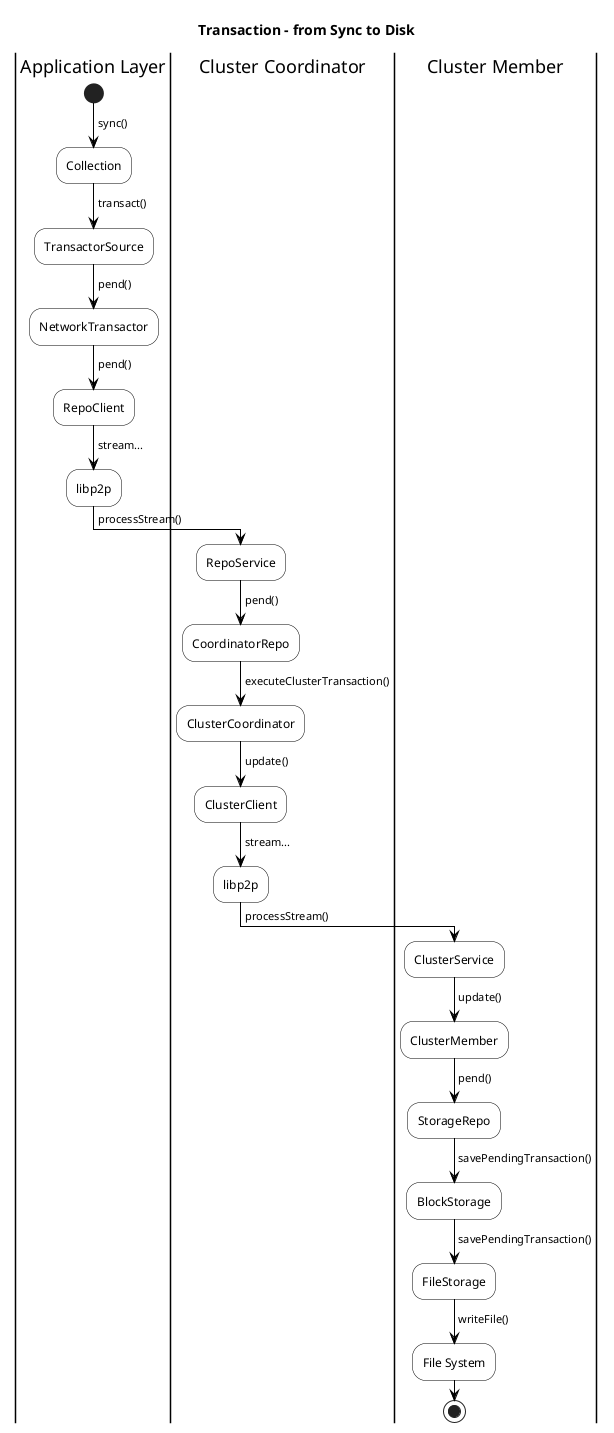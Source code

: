 @startuml

title Transaction - from Sync to Disk
skinparam ActivityBackgroundColor white
skinparam ActivityBorderColor black
skinparam ArrowColor black
skinparam ActivityDiamondBackgroundColor white
skinparam ActivityDiamondBorderColor black

|Application Layer|
start
-[#black]-> sync();
:Collection;
-[#black]-> transact();
:TransactorSource;
-[#black]-> pend();
:NetworkTransactor;
-[#black]-> pend();
:RepoClient;
-[#black]-> stream...;
:libp2p;

|Cluster Coordinator|
-[#black]-> processStream();
:RepoService;
-[#black]-> pend();
:CoordinatorRepo;
-[#black]-> executeClusterTransaction();
:ClusterCoordinator;
-[#black]-> update();
:ClusterClient;
-[#black]-> stream...;
:libp2p;

|Cluster Member|
-[#black]-> processStream();
:ClusterService;
-[#black]-> update();
:ClusterMember;
-[#black]-> pend();
:StorageRepo;
-[#black]-> savePendingTransaction();
:BlockStorage;
-[#black]-> savePendingTransaction();
:FileStorage;
-[#black]-> writeFile();
:File System;
stop

@enduml
